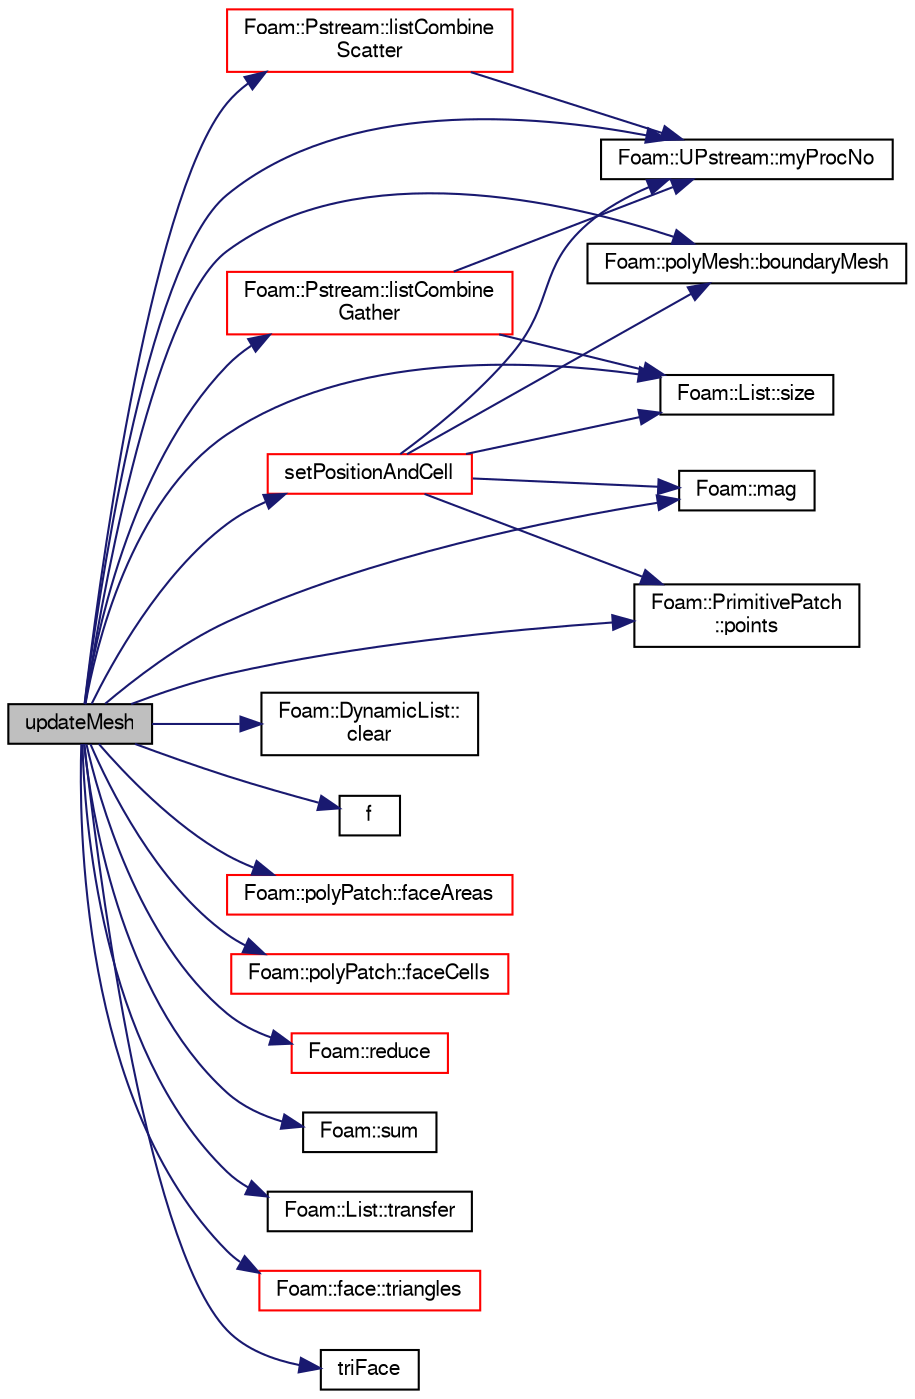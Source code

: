 digraph "updateMesh"
{
  bgcolor="transparent";
  edge [fontname="FreeSans",fontsize="10",labelfontname="FreeSans",labelfontsize="10"];
  node [fontname="FreeSans",fontsize="10",shape=record];
  rankdir="LR";
  Node56 [label="updateMesh",height=0.2,width=0.4,color="black", fillcolor="grey75", style="filled", fontcolor="black"];
  Node56 -> Node57 [color="midnightblue",fontsize="10",style="solid",fontname="FreeSans"];
  Node57 [label="Foam::polyMesh::boundaryMesh",height=0.2,width=0.4,color="black",URL="$a27410.html#a9f2b68c134340291eda6197f47f25484",tooltip="Return boundary mesh. "];
  Node56 -> Node58 [color="midnightblue",fontsize="10",style="solid",fontname="FreeSans"];
  Node58 [label="Foam::DynamicList::\lclear",height=0.2,width=0.4,color="black",URL="$a25890.html#ac8bb3912a3ce86b15842e79d0b421204",tooltip="Clear the addressed list, i.e. set the size to zero. "];
  Node56 -> Node59 [color="midnightblue",fontsize="10",style="solid",fontname="FreeSans"];
  Node59 [label="f",height=0.2,width=0.4,color="black",URL="$a17900.html#a888be93833ac7a23170555c69c690288"];
  Node56 -> Node60 [color="midnightblue",fontsize="10",style="solid",fontname="FreeSans"];
  Node60 [label="Foam::polyPatch::faceAreas",height=0.2,width=0.4,color="red",URL="$a27478.html#a129c714af51a28e963f5f445235715b9",tooltip="Return face normals. "];
  Node56 -> Node63 [color="midnightblue",fontsize="10",style="solid",fontname="FreeSans"];
  Node63 [label="Foam::polyPatch::faceCells",height=0.2,width=0.4,color="red",URL="$a27478.html#afbfac825732ef2770fff4261b4e930e9",tooltip="Return face-cell addressing. "];
  Node56 -> Node64 [color="midnightblue",fontsize="10",style="solid",fontname="FreeSans"];
  Node64 [label="Foam::Pstream::listCombine\lGather",height=0.2,width=0.4,color="red",URL="$a26250.html#a8c0e5044dc4a942cf62b06797c3a743f"];
  Node64 -> Node67 [color="midnightblue",fontsize="10",style="solid",fontname="FreeSans"];
  Node67 [label="Foam::UPstream::myProcNo",height=0.2,width=0.4,color="black",URL="$a26270.html#afc74d89573de32a3032c916f8cdd1733",tooltip="Number of this process (starting from masterNo() = 0) "];
  Node64 -> Node66 [color="midnightblue",fontsize="10",style="solid",fontname="FreeSans"];
  Node66 [label="Foam::List::size",height=0.2,width=0.4,color="black",URL="$a25694.html#a8a5f6fa29bd4b500caf186f60245b384",tooltip="Override size to be inconsistent with allocated storage. "];
  Node56 -> Node76 [color="midnightblue",fontsize="10",style="solid",fontname="FreeSans"];
  Node76 [label="Foam::Pstream::listCombine\lScatter",height=0.2,width=0.4,color="red",URL="$a26250.html#adfd4915b68ab7181dccb847976286e56",tooltip="Scatter data. Reverse of combineGather. "];
  Node76 -> Node67 [color="midnightblue",fontsize="10",style="solid",fontname="FreeSans"];
  Node56 -> Node77 [color="midnightblue",fontsize="10",style="solid",fontname="FreeSans"];
  Node77 [label="Foam::mag",height=0.2,width=0.4,color="black",URL="$a21124.html#a929da2a3fdcf3dacbbe0487d3a330dae"];
  Node56 -> Node67 [color="midnightblue",fontsize="10",style="solid",fontname="FreeSans"];
  Node56 -> Node78 [color="midnightblue",fontsize="10",style="solid",fontname="FreeSans"];
  Node78 [label="Foam::PrimitivePatch\l::points",height=0.2,width=0.4,color="black",URL="$a27538.html#aa3c7d968f31c88780c663876f64ef6a6",tooltip="Return reference to global points. "];
  Node56 -> Node79 [color="midnightblue",fontsize="10",style="solid",fontname="FreeSans"];
  Node79 [label="Foam::reduce",height=0.2,width=0.4,color="red",URL="$a21124.html#a7ffd6af4acc2eb9ba72ee296b5ecda23"];
  Node56 -> Node88 [color="midnightblue",fontsize="10",style="solid",fontname="FreeSans"];
  Node88 [label="setPositionAndCell",height=0.2,width=0.4,color="red",URL="$a24102.html#a2be87394634fdebc9510fbd86c3814d4",tooltip="Set the injection position and owner cell, tetFace and tetPt. "];
  Node88 -> Node66 [color="midnightblue",fontsize="10",style="solid",fontname="FreeSans"];
  Node88 -> Node67 [color="midnightblue",fontsize="10",style="solid",fontname="FreeSans"];
  Node88 -> Node57 [color="midnightblue",fontsize="10",style="solid",fontname="FreeSans"];
  Node88 -> Node78 [color="midnightblue",fontsize="10",style="solid",fontname="FreeSans"];
  Node88 -> Node77 [color="midnightblue",fontsize="10",style="solid",fontname="FreeSans"];
  Node56 -> Node66 [color="midnightblue",fontsize="10",style="solid",fontname="FreeSans"];
  Node56 -> Node154 [color="midnightblue",fontsize="10",style="solid",fontname="FreeSans"];
  Node154 [label="Foam::sum",height=0.2,width=0.4,color="black",URL="$a21124.html#a3d8733143aad0e03b300186ab4bef137"];
  Node56 -> Node155 [color="midnightblue",fontsize="10",style="solid",fontname="FreeSans"];
  Node155 [label="Foam::List::transfer",height=0.2,width=0.4,color="black",URL="$a25694.html#a25ad1d2084d16b234b0cf91c07e832c0",tooltip="Transfer the contents of the argument List into this list. "];
  Node56 -> Node156 [color="midnightblue",fontsize="10",style="solid",fontname="FreeSans"];
  Node156 [label="Foam::face::triangles",height=0.2,width=0.4,color="red",URL="$a27218.html#a1fd94ce8c25a3a8b555070a903a99dfb",tooltip="Split into triangles using existing points. "];
  Node56 -> Node159 [color="midnightblue",fontsize="10",style="solid",fontname="FreeSans"];
  Node159 [label="triFace",height=0.2,width=0.4,color="black",URL="$a17900.html#a85e205b40128f23c7ad84f2d6fe1a4b1"];
}
